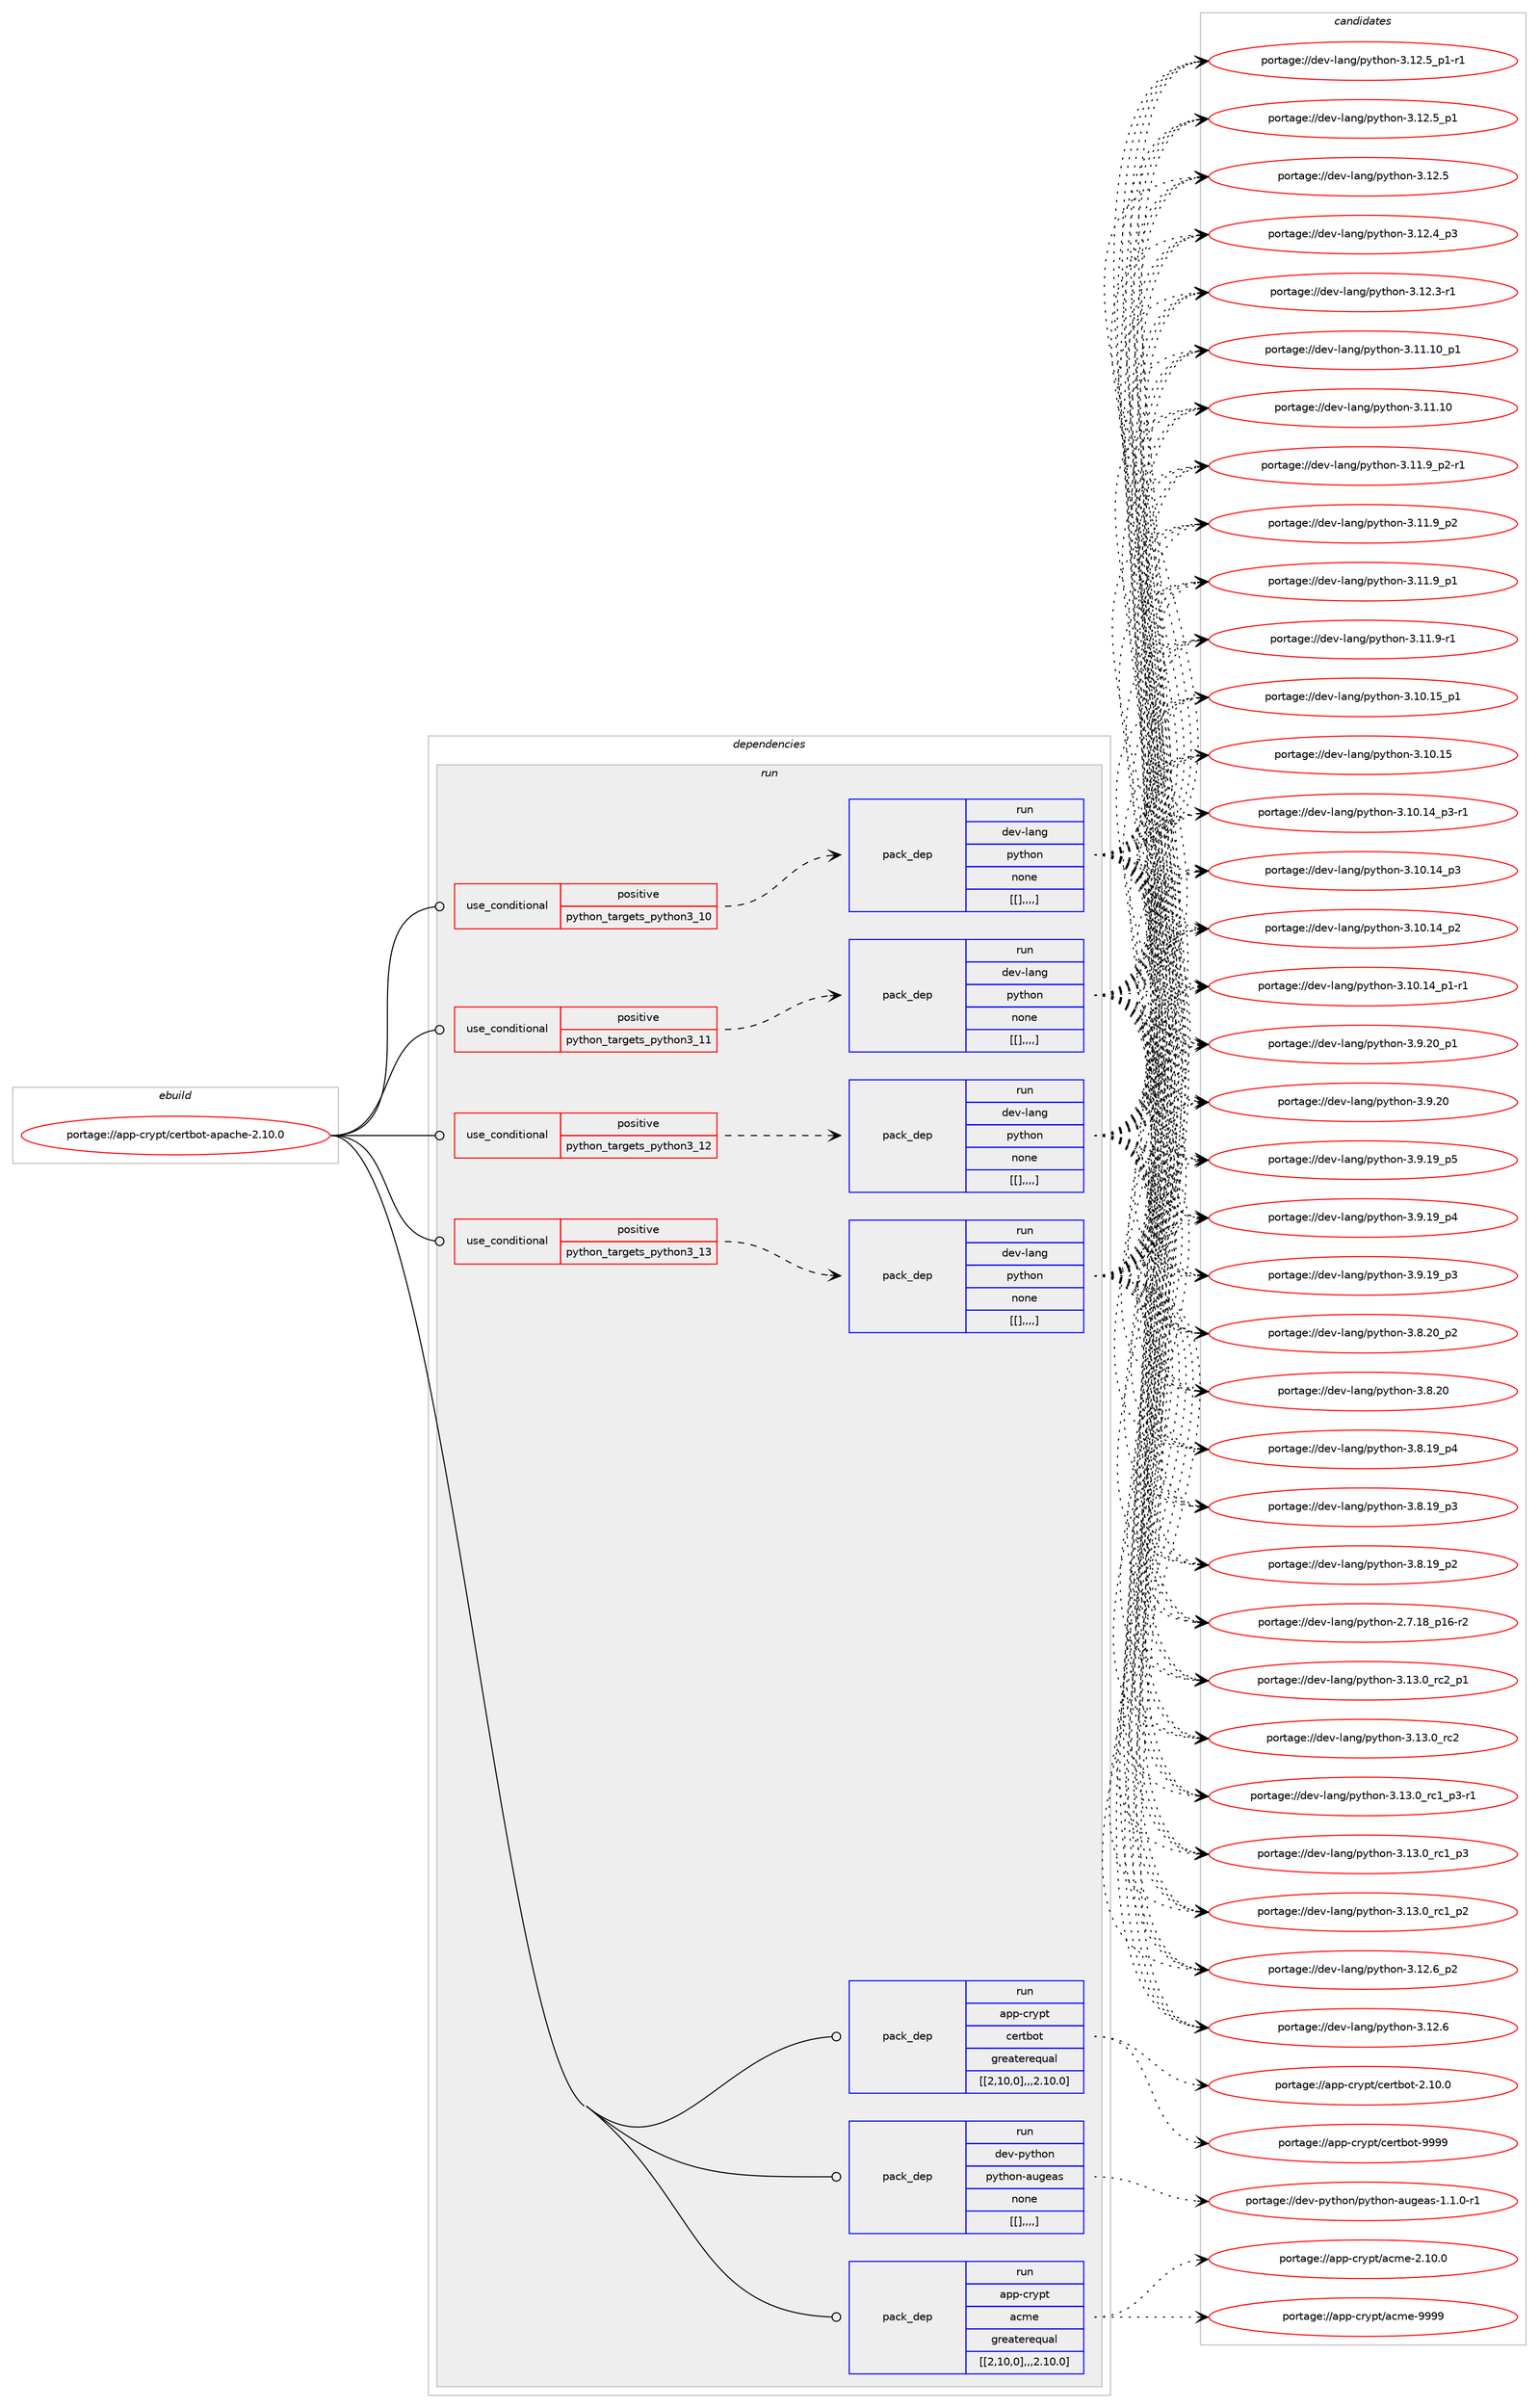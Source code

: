 digraph prolog {

# *************
# Graph options
# *************

newrank=true;
concentrate=true;
compound=true;
graph [rankdir=LR,fontname=Helvetica,fontsize=10,ranksep=1.5];#, ranksep=2.5, nodesep=0.2];
edge  [arrowhead=vee];
node  [fontname=Helvetica,fontsize=10];

# **********
# The ebuild
# **********

subgraph cluster_leftcol {
color=gray;
label=<<i>ebuild</i>>;
id [label="portage://app-crypt/certbot-apache-2.10.0", color=red, width=4, href="../app-crypt/certbot-apache-2.10.0.svg"];
}

# ****************
# The dependencies
# ****************

subgraph cluster_midcol {
color=gray;
label=<<i>dependencies</i>>;
subgraph cluster_compile {
fillcolor="#eeeeee";
style=filled;
label=<<i>compile</i>>;
}
subgraph cluster_compileandrun {
fillcolor="#eeeeee";
style=filled;
label=<<i>compile and run</i>>;
}
subgraph cluster_run {
fillcolor="#eeeeee";
style=filled;
label=<<i>run</i>>;
subgraph cond3535 {
dependency12884 [label=<<TABLE BORDER="0" CELLBORDER="1" CELLSPACING="0" CELLPADDING="4"><TR><TD ROWSPAN="3" CELLPADDING="10">use_conditional</TD></TR><TR><TD>positive</TD></TR><TR><TD>python_targets_python3_10</TD></TR></TABLE>>, shape=none, color=red];
subgraph pack9280 {
dependency12885 [label=<<TABLE BORDER="0" CELLBORDER="1" CELLSPACING="0" CELLPADDING="4" WIDTH="220"><TR><TD ROWSPAN="6" CELLPADDING="30">pack_dep</TD></TR><TR><TD WIDTH="110">run</TD></TR><TR><TD>dev-lang</TD></TR><TR><TD>python</TD></TR><TR><TD>none</TD></TR><TR><TD>[[],,,,]</TD></TR></TABLE>>, shape=none, color=blue];
}
dependency12884:e -> dependency12885:w [weight=20,style="dashed",arrowhead="vee"];
}
id:e -> dependency12884:w [weight=20,style="solid",arrowhead="odot"];
subgraph cond3536 {
dependency12886 [label=<<TABLE BORDER="0" CELLBORDER="1" CELLSPACING="0" CELLPADDING="4"><TR><TD ROWSPAN="3" CELLPADDING="10">use_conditional</TD></TR><TR><TD>positive</TD></TR><TR><TD>python_targets_python3_11</TD></TR></TABLE>>, shape=none, color=red];
subgraph pack9281 {
dependency12887 [label=<<TABLE BORDER="0" CELLBORDER="1" CELLSPACING="0" CELLPADDING="4" WIDTH="220"><TR><TD ROWSPAN="6" CELLPADDING="30">pack_dep</TD></TR><TR><TD WIDTH="110">run</TD></TR><TR><TD>dev-lang</TD></TR><TR><TD>python</TD></TR><TR><TD>none</TD></TR><TR><TD>[[],,,,]</TD></TR></TABLE>>, shape=none, color=blue];
}
dependency12886:e -> dependency12887:w [weight=20,style="dashed",arrowhead="vee"];
}
id:e -> dependency12886:w [weight=20,style="solid",arrowhead="odot"];
subgraph cond3537 {
dependency12888 [label=<<TABLE BORDER="0" CELLBORDER="1" CELLSPACING="0" CELLPADDING="4"><TR><TD ROWSPAN="3" CELLPADDING="10">use_conditional</TD></TR><TR><TD>positive</TD></TR><TR><TD>python_targets_python3_12</TD></TR></TABLE>>, shape=none, color=red];
subgraph pack9282 {
dependency12889 [label=<<TABLE BORDER="0" CELLBORDER="1" CELLSPACING="0" CELLPADDING="4" WIDTH="220"><TR><TD ROWSPAN="6" CELLPADDING="30">pack_dep</TD></TR><TR><TD WIDTH="110">run</TD></TR><TR><TD>dev-lang</TD></TR><TR><TD>python</TD></TR><TR><TD>none</TD></TR><TR><TD>[[],,,,]</TD></TR></TABLE>>, shape=none, color=blue];
}
dependency12888:e -> dependency12889:w [weight=20,style="dashed",arrowhead="vee"];
}
id:e -> dependency12888:w [weight=20,style="solid",arrowhead="odot"];
subgraph cond3538 {
dependency12890 [label=<<TABLE BORDER="0" CELLBORDER="1" CELLSPACING="0" CELLPADDING="4"><TR><TD ROWSPAN="3" CELLPADDING="10">use_conditional</TD></TR><TR><TD>positive</TD></TR><TR><TD>python_targets_python3_13</TD></TR></TABLE>>, shape=none, color=red];
subgraph pack9283 {
dependency12891 [label=<<TABLE BORDER="0" CELLBORDER="1" CELLSPACING="0" CELLPADDING="4" WIDTH="220"><TR><TD ROWSPAN="6" CELLPADDING="30">pack_dep</TD></TR><TR><TD WIDTH="110">run</TD></TR><TR><TD>dev-lang</TD></TR><TR><TD>python</TD></TR><TR><TD>none</TD></TR><TR><TD>[[],,,,]</TD></TR></TABLE>>, shape=none, color=blue];
}
dependency12890:e -> dependency12891:w [weight=20,style="dashed",arrowhead="vee"];
}
id:e -> dependency12890:w [weight=20,style="solid",arrowhead="odot"];
subgraph pack9284 {
dependency12892 [label=<<TABLE BORDER="0" CELLBORDER="1" CELLSPACING="0" CELLPADDING="4" WIDTH="220"><TR><TD ROWSPAN="6" CELLPADDING="30">pack_dep</TD></TR><TR><TD WIDTH="110">run</TD></TR><TR><TD>app-crypt</TD></TR><TR><TD>acme</TD></TR><TR><TD>greaterequal</TD></TR><TR><TD>[[2,10,0],,,2.10.0]</TD></TR></TABLE>>, shape=none, color=blue];
}
id:e -> dependency12892:w [weight=20,style="solid",arrowhead="odot"];
subgraph pack9285 {
dependency12893 [label=<<TABLE BORDER="0" CELLBORDER="1" CELLSPACING="0" CELLPADDING="4" WIDTH="220"><TR><TD ROWSPAN="6" CELLPADDING="30">pack_dep</TD></TR><TR><TD WIDTH="110">run</TD></TR><TR><TD>app-crypt</TD></TR><TR><TD>certbot</TD></TR><TR><TD>greaterequal</TD></TR><TR><TD>[[2,10,0],,,2.10.0]</TD></TR></TABLE>>, shape=none, color=blue];
}
id:e -> dependency12893:w [weight=20,style="solid",arrowhead="odot"];
subgraph pack9286 {
dependency12894 [label=<<TABLE BORDER="0" CELLBORDER="1" CELLSPACING="0" CELLPADDING="4" WIDTH="220"><TR><TD ROWSPAN="6" CELLPADDING="30">pack_dep</TD></TR><TR><TD WIDTH="110">run</TD></TR><TR><TD>dev-python</TD></TR><TR><TD>python-augeas</TD></TR><TR><TD>none</TD></TR><TR><TD>[[],,,,]</TD></TR></TABLE>>, shape=none, color=blue];
}
id:e -> dependency12894:w [weight=20,style="solid",arrowhead="odot"];
}
}

# **************
# The candidates
# **************

subgraph cluster_choices {
rank=same;
color=gray;
label=<<i>candidates</i>>;

subgraph choice9280 {
color=black;
nodesep=1;
choice100101118451089711010347112121116104111110455146495146489511499509511249 [label="portage://dev-lang/python-3.13.0_rc2_p1", color=red, width=4,href="../dev-lang/python-3.13.0_rc2_p1.svg"];
choice10010111845108971101034711212111610411111045514649514648951149950 [label="portage://dev-lang/python-3.13.0_rc2", color=red, width=4,href="../dev-lang/python-3.13.0_rc2.svg"];
choice1001011184510897110103471121211161041111104551464951464895114994995112514511449 [label="portage://dev-lang/python-3.13.0_rc1_p3-r1", color=red, width=4,href="../dev-lang/python-3.13.0_rc1_p3-r1.svg"];
choice100101118451089711010347112121116104111110455146495146489511499499511251 [label="portage://dev-lang/python-3.13.0_rc1_p3", color=red, width=4,href="../dev-lang/python-3.13.0_rc1_p3.svg"];
choice100101118451089711010347112121116104111110455146495146489511499499511250 [label="portage://dev-lang/python-3.13.0_rc1_p2", color=red, width=4,href="../dev-lang/python-3.13.0_rc1_p2.svg"];
choice100101118451089711010347112121116104111110455146495046549511250 [label="portage://dev-lang/python-3.12.6_p2", color=red, width=4,href="../dev-lang/python-3.12.6_p2.svg"];
choice10010111845108971101034711212111610411111045514649504654 [label="portage://dev-lang/python-3.12.6", color=red, width=4,href="../dev-lang/python-3.12.6.svg"];
choice1001011184510897110103471121211161041111104551464950465395112494511449 [label="portage://dev-lang/python-3.12.5_p1-r1", color=red, width=4,href="../dev-lang/python-3.12.5_p1-r1.svg"];
choice100101118451089711010347112121116104111110455146495046539511249 [label="portage://dev-lang/python-3.12.5_p1", color=red, width=4,href="../dev-lang/python-3.12.5_p1.svg"];
choice10010111845108971101034711212111610411111045514649504653 [label="portage://dev-lang/python-3.12.5", color=red, width=4,href="../dev-lang/python-3.12.5.svg"];
choice100101118451089711010347112121116104111110455146495046529511251 [label="portage://dev-lang/python-3.12.4_p3", color=red, width=4,href="../dev-lang/python-3.12.4_p3.svg"];
choice100101118451089711010347112121116104111110455146495046514511449 [label="portage://dev-lang/python-3.12.3-r1", color=red, width=4,href="../dev-lang/python-3.12.3-r1.svg"];
choice10010111845108971101034711212111610411111045514649494649489511249 [label="portage://dev-lang/python-3.11.10_p1", color=red, width=4,href="../dev-lang/python-3.11.10_p1.svg"];
choice1001011184510897110103471121211161041111104551464949464948 [label="portage://dev-lang/python-3.11.10", color=red, width=4,href="../dev-lang/python-3.11.10.svg"];
choice1001011184510897110103471121211161041111104551464949465795112504511449 [label="portage://dev-lang/python-3.11.9_p2-r1", color=red, width=4,href="../dev-lang/python-3.11.9_p2-r1.svg"];
choice100101118451089711010347112121116104111110455146494946579511250 [label="portage://dev-lang/python-3.11.9_p2", color=red, width=4,href="../dev-lang/python-3.11.9_p2.svg"];
choice100101118451089711010347112121116104111110455146494946579511249 [label="portage://dev-lang/python-3.11.9_p1", color=red, width=4,href="../dev-lang/python-3.11.9_p1.svg"];
choice100101118451089711010347112121116104111110455146494946574511449 [label="portage://dev-lang/python-3.11.9-r1", color=red, width=4,href="../dev-lang/python-3.11.9-r1.svg"];
choice10010111845108971101034711212111610411111045514649484649539511249 [label="portage://dev-lang/python-3.10.15_p1", color=red, width=4,href="../dev-lang/python-3.10.15_p1.svg"];
choice1001011184510897110103471121211161041111104551464948464953 [label="portage://dev-lang/python-3.10.15", color=red, width=4,href="../dev-lang/python-3.10.15.svg"];
choice100101118451089711010347112121116104111110455146494846495295112514511449 [label="portage://dev-lang/python-3.10.14_p3-r1", color=red, width=4,href="../dev-lang/python-3.10.14_p3-r1.svg"];
choice10010111845108971101034711212111610411111045514649484649529511251 [label="portage://dev-lang/python-3.10.14_p3", color=red, width=4,href="../dev-lang/python-3.10.14_p3.svg"];
choice10010111845108971101034711212111610411111045514649484649529511250 [label="portage://dev-lang/python-3.10.14_p2", color=red, width=4,href="../dev-lang/python-3.10.14_p2.svg"];
choice100101118451089711010347112121116104111110455146494846495295112494511449 [label="portage://dev-lang/python-3.10.14_p1-r1", color=red, width=4,href="../dev-lang/python-3.10.14_p1-r1.svg"];
choice100101118451089711010347112121116104111110455146574650489511249 [label="portage://dev-lang/python-3.9.20_p1", color=red, width=4,href="../dev-lang/python-3.9.20_p1.svg"];
choice10010111845108971101034711212111610411111045514657465048 [label="portage://dev-lang/python-3.9.20", color=red, width=4,href="../dev-lang/python-3.9.20.svg"];
choice100101118451089711010347112121116104111110455146574649579511253 [label="portage://dev-lang/python-3.9.19_p5", color=red, width=4,href="../dev-lang/python-3.9.19_p5.svg"];
choice100101118451089711010347112121116104111110455146574649579511252 [label="portage://dev-lang/python-3.9.19_p4", color=red, width=4,href="../dev-lang/python-3.9.19_p4.svg"];
choice100101118451089711010347112121116104111110455146574649579511251 [label="portage://dev-lang/python-3.9.19_p3", color=red, width=4,href="../dev-lang/python-3.9.19_p3.svg"];
choice100101118451089711010347112121116104111110455146564650489511250 [label="portage://dev-lang/python-3.8.20_p2", color=red, width=4,href="../dev-lang/python-3.8.20_p2.svg"];
choice10010111845108971101034711212111610411111045514656465048 [label="portage://dev-lang/python-3.8.20", color=red, width=4,href="../dev-lang/python-3.8.20.svg"];
choice100101118451089711010347112121116104111110455146564649579511252 [label="portage://dev-lang/python-3.8.19_p4", color=red, width=4,href="../dev-lang/python-3.8.19_p4.svg"];
choice100101118451089711010347112121116104111110455146564649579511251 [label="portage://dev-lang/python-3.8.19_p3", color=red, width=4,href="../dev-lang/python-3.8.19_p3.svg"];
choice100101118451089711010347112121116104111110455146564649579511250 [label="portage://dev-lang/python-3.8.19_p2", color=red, width=4,href="../dev-lang/python-3.8.19_p2.svg"];
choice100101118451089711010347112121116104111110455046554649569511249544511450 [label="portage://dev-lang/python-2.7.18_p16-r2", color=red, width=4,href="../dev-lang/python-2.7.18_p16-r2.svg"];
dependency12885:e -> choice100101118451089711010347112121116104111110455146495146489511499509511249:w [style=dotted,weight="100"];
dependency12885:e -> choice10010111845108971101034711212111610411111045514649514648951149950:w [style=dotted,weight="100"];
dependency12885:e -> choice1001011184510897110103471121211161041111104551464951464895114994995112514511449:w [style=dotted,weight="100"];
dependency12885:e -> choice100101118451089711010347112121116104111110455146495146489511499499511251:w [style=dotted,weight="100"];
dependency12885:e -> choice100101118451089711010347112121116104111110455146495146489511499499511250:w [style=dotted,weight="100"];
dependency12885:e -> choice100101118451089711010347112121116104111110455146495046549511250:w [style=dotted,weight="100"];
dependency12885:e -> choice10010111845108971101034711212111610411111045514649504654:w [style=dotted,weight="100"];
dependency12885:e -> choice1001011184510897110103471121211161041111104551464950465395112494511449:w [style=dotted,weight="100"];
dependency12885:e -> choice100101118451089711010347112121116104111110455146495046539511249:w [style=dotted,weight="100"];
dependency12885:e -> choice10010111845108971101034711212111610411111045514649504653:w [style=dotted,weight="100"];
dependency12885:e -> choice100101118451089711010347112121116104111110455146495046529511251:w [style=dotted,weight="100"];
dependency12885:e -> choice100101118451089711010347112121116104111110455146495046514511449:w [style=dotted,weight="100"];
dependency12885:e -> choice10010111845108971101034711212111610411111045514649494649489511249:w [style=dotted,weight="100"];
dependency12885:e -> choice1001011184510897110103471121211161041111104551464949464948:w [style=dotted,weight="100"];
dependency12885:e -> choice1001011184510897110103471121211161041111104551464949465795112504511449:w [style=dotted,weight="100"];
dependency12885:e -> choice100101118451089711010347112121116104111110455146494946579511250:w [style=dotted,weight="100"];
dependency12885:e -> choice100101118451089711010347112121116104111110455146494946579511249:w [style=dotted,weight="100"];
dependency12885:e -> choice100101118451089711010347112121116104111110455146494946574511449:w [style=dotted,weight="100"];
dependency12885:e -> choice10010111845108971101034711212111610411111045514649484649539511249:w [style=dotted,weight="100"];
dependency12885:e -> choice1001011184510897110103471121211161041111104551464948464953:w [style=dotted,weight="100"];
dependency12885:e -> choice100101118451089711010347112121116104111110455146494846495295112514511449:w [style=dotted,weight="100"];
dependency12885:e -> choice10010111845108971101034711212111610411111045514649484649529511251:w [style=dotted,weight="100"];
dependency12885:e -> choice10010111845108971101034711212111610411111045514649484649529511250:w [style=dotted,weight="100"];
dependency12885:e -> choice100101118451089711010347112121116104111110455146494846495295112494511449:w [style=dotted,weight="100"];
dependency12885:e -> choice100101118451089711010347112121116104111110455146574650489511249:w [style=dotted,weight="100"];
dependency12885:e -> choice10010111845108971101034711212111610411111045514657465048:w [style=dotted,weight="100"];
dependency12885:e -> choice100101118451089711010347112121116104111110455146574649579511253:w [style=dotted,weight="100"];
dependency12885:e -> choice100101118451089711010347112121116104111110455146574649579511252:w [style=dotted,weight="100"];
dependency12885:e -> choice100101118451089711010347112121116104111110455146574649579511251:w [style=dotted,weight="100"];
dependency12885:e -> choice100101118451089711010347112121116104111110455146564650489511250:w [style=dotted,weight="100"];
dependency12885:e -> choice10010111845108971101034711212111610411111045514656465048:w [style=dotted,weight="100"];
dependency12885:e -> choice100101118451089711010347112121116104111110455146564649579511252:w [style=dotted,weight="100"];
dependency12885:e -> choice100101118451089711010347112121116104111110455146564649579511251:w [style=dotted,weight="100"];
dependency12885:e -> choice100101118451089711010347112121116104111110455146564649579511250:w [style=dotted,weight="100"];
dependency12885:e -> choice100101118451089711010347112121116104111110455046554649569511249544511450:w [style=dotted,weight="100"];
}
subgraph choice9281 {
color=black;
nodesep=1;
choice100101118451089711010347112121116104111110455146495146489511499509511249 [label="portage://dev-lang/python-3.13.0_rc2_p1", color=red, width=4,href="../dev-lang/python-3.13.0_rc2_p1.svg"];
choice10010111845108971101034711212111610411111045514649514648951149950 [label="portage://dev-lang/python-3.13.0_rc2", color=red, width=4,href="../dev-lang/python-3.13.0_rc2.svg"];
choice1001011184510897110103471121211161041111104551464951464895114994995112514511449 [label="portage://dev-lang/python-3.13.0_rc1_p3-r1", color=red, width=4,href="../dev-lang/python-3.13.0_rc1_p3-r1.svg"];
choice100101118451089711010347112121116104111110455146495146489511499499511251 [label="portage://dev-lang/python-3.13.0_rc1_p3", color=red, width=4,href="../dev-lang/python-3.13.0_rc1_p3.svg"];
choice100101118451089711010347112121116104111110455146495146489511499499511250 [label="portage://dev-lang/python-3.13.0_rc1_p2", color=red, width=4,href="../dev-lang/python-3.13.0_rc1_p2.svg"];
choice100101118451089711010347112121116104111110455146495046549511250 [label="portage://dev-lang/python-3.12.6_p2", color=red, width=4,href="../dev-lang/python-3.12.6_p2.svg"];
choice10010111845108971101034711212111610411111045514649504654 [label="portage://dev-lang/python-3.12.6", color=red, width=4,href="../dev-lang/python-3.12.6.svg"];
choice1001011184510897110103471121211161041111104551464950465395112494511449 [label="portage://dev-lang/python-3.12.5_p1-r1", color=red, width=4,href="../dev-lang/python-3.12.5_p1-r1.svg"];
choice100101118451089711010347112121116104111110455146495046539511249 [label="portage://dev-lang/python-3.12.5_p1", color=red, width=4,href="../dev-lang/python-3.12.5_p1.svg"];
choice10010111845108971101034711212111610411111045514649504653 [label="portage://dev-lang/python-3.12.5", color=red, width=4,href="../dev-lang/python-3.12.5.svg"];
choice100101118451089711010347112121116104111110455146495046529511251 [label="portage://dev-lang/python-3.12.4_p3", color=red, width=4,href="../dev-lang/python-3.12.4_p3.svg"];
choice100101118451089711010347112121116104111110455146495046514511449 [label="portage://dev-lang/python-3.12.3-r1", color=red, width=4,href="../dev-lang/python-3.12.3-r1.svg"];
choice10010111845108971101034711212111610411111045514649494649489511249 [label="portage://dev-lang/python-3.11.10_p1", color=red, width=4,href="../dev-lang/python-3.11.10_p1.svg"];
choice1001011184510897110103471121211161041111104551464949464948 [label="portage://dev-lang/python-3.11.10", color=red, width=4,href="../dev-lang/python-3.11.10.svg"];
choice1001011184510897110103471121211161041111104551464949465795112504511449 [label="portage://dev-lang/python-3.11.9_p2-r1", color=red, width=4,href="../dev-lang/python-3.11.9_p2-r1.svg"];
choice100101118451089711010347112121116104111110455146494946579511250 [label="portage://dev-lang/python-3.11.9_p2", color=red, width=4,href="../dev-lang/python-3.11.9_p2.svg"];
choice100101118451089711010347112121116104111110455146494946579511249 [label="portage://dev-lang/python-3.11.9_p1", color=red, width=4,href="../dev-lang/python-3.11.9_p1.svg"];
choice100101118451089711010347112121116104111110455146494946574511449 [label="portage://dev-lang/python-3.11.9-r1", color=red, width=4,href="../dev-lang/python-3.11.9-r1.svg"];
choice10010111845108971101034711212111610411111045514649484649539511249 [label="portage://dev-lang/python-3.10.15_p1", color=red, width=4,href="../dev-lang/python-3.10.15_p1.svg"];
choice1001011184510897110103471121211161041111104551464948464953 [label="portage://dev-lang/python-3.10.15", color=red, width=4,href="../dev-lang/python-3.10.15.svg"];
choice100101118451089711010347112121116104111110455146494846495295112514511449 [label="portage://dev-lang/python-3.10.14_p3-r1", color=red, width=4,href="../dev-lang/python-3.10.14_p3-r1.svg"];
choice10010111845108971101034711212111610411111045514649484649529511251 [label="portage://dev-lang/python-3.10.14_p3", color=red, width=4,href="../dev-lang/python-3.10.14_p3.svg"];
choice10010111845108971101034711212111610411111045514649484649529511250 [label="portage://dev-lang/python-3.10.14_p2", color=red, width=4,href="../dev-lang/python-3.10.14_p2.svg"];
choice100101118451089711010347112121116104111110455146494846495295112494511449 [label="portage://dev-lang/python-3.10.14_p1-r1", color=red, width=4,href="../dev-lang/python-3.10.14_p1-r1.svg"];
choice100101118451089711010347112121116104111110455146574650489511249 [label="portage://dev-lang/python-3.9.20_p1", color=red, width=4,href="../dev-lang/python-3.9.20_p1.svg"];
choice10010111845108971101034711212111610411111045514657465048 [label="portage://dev-lang/python-3.9.20", color=red, width=4,href="../dev-lang/python-3.9.20.svg"];
choice100101118451089711010347112121116104111110455146574649579511253 [label="portage://dev-lang/python-3.9.19_p5", color=red, width=4,href="../dev-lang/python-3.9.19_p5.svg"];
choice100101118451089711010347112121116104111110455146574649579511252 [label="portage://dev-lang/python-3.9.19_p4", color=red, width=4,href="../dev-lang/python-3.9.19_p4.svg"];
choice100101118451089711010347112121116104111110455146574649579511251 [label="portage://dev-lang/python-3.9.19_p3", color=red, width=4,href="../dev-lang/python-3.9.19_p3.svg"];
choice100101118451089711010347112121116104111110455146564650489511250 [label="portage://dev-lang/python-3.8.20_p2", color=red, width=4,href="../dev-lang/python-3.8.20_p2.svg"];
choice10010111845108971101034711212111610411111045514656465048 [label="portage://dev-lang/python-3.8.20", color=red, width=4,href="../dev-lang/python-3.8.20.svg"];
choice100101118451089711010347112121116104111110455146564649579511252 [label="portage://dev-lang/python-3.8.19_p4", color=red, width=4,href="../dev-lang/python-3.8.19_p4.svg"];
choice100101118451089711010347112121116104111110455146564649579511251 [label="portage://dev-lang/python-3.8.19_p3", color=red, width=4,href="../dev-lang/python-3.8.19_p3.svg"];
choice100101118451089711010347112121116104111110455146564649579511250 [label="portage://dev-lang/python-3.8.19_p2", color=red, width=4,href="../dev-lang/python-3.8.19_p2.svg"];
choice100101118451089711010347112121116104111110455046554649569511249544511450 [label="portage://dev-lang/python-2.7.18_p16-r2", color=red, width=4,href="../dev-lang/python-2.7.18_p16-r2.svg"];
dependency12887:e -> choice100101118451089711010347112121116104111110455146495146489511499509511249:w [style=dotted,weight="100"];
dependency12887:e -> choice10010111845108971101034711212111610411111045514649514648951149950:w [style=dotted,weight="100"];
dependency12887:e -> choice1001011184510897110103471121211161041111104551464951464895114994995112514511449:w [style=dotted,weight="100"];
dependency12887:e -> choice100101118451089711010347112121116104111110455146495146489511499499511251:w [style=dotted,weight="100"];
dependency12887:e -> choice100101118451089711010347112121116104111110455146495146489511499499511250:w [style=dotted,weight="100"];
dependency12887:e -> choice100101118451089711010347112121116104111110455146495046549511250:w [style=dotted,weight="100"];
dependency12887:e -> choice10010111845108971101034711212111610411111045514649504654:w [style=dotted,weight="100"];
dependency12887:e -> choice1001011184510897110103471121211161041111104551464950465395112494511449:w [style=dotted,weight="100"];
dependency12887:e -> choice100101118451089711010347112121116104111110455146495046539511249:w [style=dotted,weight="100"];
dependency12887:e -> choice10010111845108971101034711212111610411111045514649504653:w [style=dotted,weight="100"];
dependency12887:e -> choice100101118451089711010347112121116104111110455146495046529511251:w [style=dotted,weight="100"];
dependency12887:e -> choice100101118451089711010347112121116104111110455146495046514511449:w [style=dotted,weight="100"];
dependency12887:e -> choice10010111845108971101034711212111610411111045514649494649489511249:w [style=dotted,weight="100"];
dependency12887:e -> choice1001011184510897110103471121211161041111104551464949464948:w [style=dotted,weight="100"];
dependency12887:e -> choice1001011184510897110103471121211161041111104551464949465795112504511449:w [style=dotted,weight="100"];
dependency12887:e -> choice100101118451089711010347112121116104111110455146494946579511250:w [style=dotted,weight="100"];
dependency12887:e -> choice100101118451089711010347112121116104111110455146494946579511249:w [style=dotted,weight="100"];
dependency12887:e -> choice100101118451089711010347112121116104111110455146494946574511449:w [style=dotted,weight="100"];
dependency12887:e -> choice10010111845108971101034711212111610411111045514649484649539511249:w [style=dotted,weight="100"];
dependency12887:e -> choice1001011184510897110103471121211161041111104551464948464953:w [style=dotted,weight="100"];
dependency12887:e -> choice100101118451089711010347112121116104111110455146494846495295112514511449:w [style=dotted,weight="100"];
dependency12887:e -> choice10010111845108971101034711212111610411111045514649484649529511251:w [style=dotted,weight="100"];
dependency12887:e -> choice10010111845108971101034711212111610411111045514649484649529511250:w [style=dotted,weight="100"];
dependency12887:e -> choice100101118451089711010347112121116104111110455146494846495295112494511449:w [style=dotted,weight="100"];
dependency12887:e -> choice100101118451089711010347112121116104111110455146574650489511249:w [style=dotted,weight="100"];
dependency12887:e -> choice10010111845108971101034711212111610411111045514657465048:w [style=dotted,weight="100"];
dependency12887:e -> choice100101118451089711010347112121116104111110455146574649579511253:w [style=dotted,weight="100"];
dependency12887:e -> choice100101118451089711010347112121116104111110455146574649579511252:w [style=dotted,weight="100"];
dependency12887:e -> choice100101118451089711010347112121116104111110455146574649579511251:w [style=dotted,weight="100"];
dependency12887:e -> choice100101118451089711010347112121116104111110455146564650489511250:w [style=dotted,weight="100"];
dependency12887:e -> choice10010111845108971101034711212111610411111045514656465048:w [style=dotted,weight="100"];
dependency12887:e -> choice100101118451089711010347112121116104111110455146564649579511252:w [style=dotted,weight="100"];
dependency12887:e -> choice100101118451089711010347112121116104111110455146564649579511251:w [style=dotted,weight="100"];
dependency12887:e -> choice100101118451089711010347112121116104111110455146564649579511250:w [style=dotted,weight="100"];
dependency12887:e -> choice100101118451089711010347112121116104111110455046554649569511249544511450:w [style=dotted,weight="100"];
}
subgraph choice9282 {
color=black;
nodesep=1;
choice100101118451089711010347112121116104111110455146495146489511499509511249 [label="portage://dev-lang/python-3.13.0_rc2_p1", color=red, width=4,href="../dev-lang/python-3.13.0_rc2_p1.svg"];
choice10010111845108971101034711212111610411111045514649514648951149950 [label="portage://dev-lang/python-3.13.0_rc2", color=red, width=4,href="../dev-lang/python-3.13.0_rc2.svg"];
choice1001011184510897110103471121211161041111104551464951464895114994995112514511449 [label="portage://dev-lang/python-3.13.0_rc1_p3-r1", color=red, width=4,href="../dev-lang/python-3.13.0_rc1_p3-r1.svg"];
choice100101118451089711010347112121116104111110455146495146489511499499511251 [label="portage://dev-lang/python-3.13.0_rc1_p3", color=red, width=4,href="../dev-lang/python-3.13.0_rc1_p3.svg"];
choice100101118451089711010347112121116104111110455146495146489511499499511250 [label="portage://dev-lang/python-3.13.0_rc1_p2", color=red, width=4,href="../dev-lang/python-3.13.0_rc1_p2.svg"];
choice100101118451089711010347112121116104111110455146495046549511250 [label="portage://dev-lang/python-3.12.6_p2", color=red, width=4,href="../dev-lang/python-3.12.6_p2.svg"];
choice10010111845108971101034711212111610411111045514649504654 [label="portage://dev-lang/python-3.12.6", color=red, width=4,href="../dev-lang/python-3.12.6.svg"];
choice1001011184510897110103471121211161041111104551464950465395112494511449 [label="portage://dev-lang/python-3.12.5_p1-r1", color=red, width=4,href="../dev-lang/python-3.12.5_p1-r1.svg"];
choice100101118451089711010347112121116104111110455146495046539511249 [label="portage://dev-lang/python-3.12.5_p1", color=red, width=4,href="../dev-lang/python-3.12.5_p1.svg"];
choice10010111845108971101034711212111610411111045514649504653 [label="portage://dev-lang/python-3.12.5", color=red, width=4,href="../dev-lang/python-3.12.5.svg"];
choice100101118451089711010347112121116104111110455146495046529511251 [label="portage://dev-lang/python-3.12.4_p3", color=red, width=4,href="../dev-lang/python-3.12.4_p3.svg"];
choice100101118451089711010347112121116104111110455146495046514511449 [label="portage://dev-lang/python-3.12.3-r1", color=red, width=4,href="../dev-lang/python-3.12.3-r1.svg"];
choice10010111845108971101034711212111610411111045514649494649489511249 [label="portage://dev-lang/python-3.11.10_p1", color=red, width=4,href="../dev-lang/python-3.11.10_p1.svg"];
choice1001011184510897110103471121211161041111104551464949464948 [label="portage://dev-lang/python-3.11.10", color=red, width=4,href="../dev-lang/python-3.11.10.svg"];
choice1001011184510897110103471121211161041111104551464949465795112504511449 [label="portage://dev-lang/python-3.11.9_p2-r1", color=red, width=4,href="../dev-lang/python-3.11.9_p2-r1.svg"];
choice100101118451089711010347112121116104111110455146494946579511250 [label="portage://dev-lang/python-3.11.9_p2", color=red, width=4,href="../dev-lang/python-3.11.9_p2.svg"];
choice100101118451089711010347112121116104111110455146494946579511249 [label="portage://dev-lang/python-3.11.9_p1", color=red, width=4,href="../dev-lang/python-3.11.9_p1.svg"];
choice100101118451089711010347112121116104111110455146494946574511449 [label="portage://dev-lang/python-3.11.9-r1", color=red, width=4,href="../dev-lang/python-3.11.9-r1.svg"];
choice10010111845108971101034711212111610411111045514649484649539511249 [label="portage://dev-lang/python-3.10.15_p1", color=red, width=4,href="../dev-lang/python-3.10.15_p1.svg"];
choice1001011184510897110103471121211161041111104551464948464953 [label="portage://dev-lang/python-3.10.15", color=red, width=4,href="../dev-lang/python-3.10.15.svg"];
choice100101118451089711010347112121116104111110455146494846495295112514511449 [label="portage://dev-lang/python-3.10.14_p3-r1", color=red, width=4,href="../dev-lang/python-3.10.14_p3-r1.svg"];
choice10010111845108971101034711212111610411111045514649484649529511251 [label="portage://dev-lang/python-3.10.14_p3", color=red, width=4,href="../dev-lang/python-3.10.14_p3.svg"];
choice10010111845108971101034711212111610411111045514649484649529511250 [label="portage://dev-lang/python-3.10.14_p2", color=red, width=4,href="../dev-lang/python-3.10.14_p2.svg"];
choice100101118451089711010347112121116104111110455146494846495295112494511449 [label="portage://dev-lang/python-3.10.14_p1-r1", color=red, width=4,href="../dev-lang/python-3.10.14_p1-r1.svg"];
choice100101118451089711010347112121116104111110455146574650489511249 [label="portage://dev-lang/python-3.9.20_p1", color=red, width=4,href="../dev-lang/python-3.9.20_p1.svg"];
choice10010111845108971101034711212111610411111045514657465048 [label="portage://dev-lang/python-3.9.20", color=red, width=4,href="../dev-lang/python-3.9.20.svg"];
choice100101118451089711010347112121116104111110455146574649579511253 [label="portage://dev-lang/python-3.9.19_p5", color=red, width=4,href="../dev-lang/python-3.9.19_p5.svg"];
choice100101118451089711010347112121116104111110455146574649579511252 [label="portage://dev-lang/python-3.9.19_p4", color=red, width=4,href="../dev-lang/python-3.9.19_p4.svg"];
choice100101118451089711010347112121116104111110455146574649579511251 [label="portage://dev-lang/python-3.9.19_p3", color=red, width=4,href="../dev-lang/python-3.9.19_p3.svg"];
choice100101118451089711010347112121116104111110455146564650489511250 [label="portage://dev-lang/python-3.8.20_p2", color=red, width=4,href="../dev-lang/python-3.8.20_p2.svg"];
choice10010111845108971101034711212111610411111045514656465048 [label="portage://dev-lang/python-3.8.20", color=red, width=4,href="../dev-lang/python-3.8.20.svg"];
choice100101118451089711010347112121116104111110455146564649579511252 [label="portage://dev-lang/python-3.8.19_p4", color=red, width=4,href="../dev-lang/python-3.8.19_p4.svg"];
choice100101118451089711010347112121116104111110455146564649579511251 [label="portage://dev-lang/python-3.8.19_p3", color=red, width=4,href="../dev-lang/python-3.8.19_p3.svg"];
choice100101118451089711010347112121116104111110455146564649579511250 [label="portage://dev-lang/python-3.8.19_p2", color=red, width=4,href="../dev-lang/python-3.8.19_p2.svg"];
choice100101118451089711010347112121116104111110455046554649569511249544511450 [label="portage://dev-lang/python-2.7.18_p16-r2", color=red, width=4,href="../dev-lang/python-2.7.18_p16-r2.svg"];
dependency12889:e -> choice100101118451089711010347112121116104111110455146495146489511499509511249:w [style=dotted,weight="100"];
dependency12889:e -> choice10010111845108971101034711212111610411111045514649514648951149950:w [style=dotted,weight="100"];
dependency12889:e -> choice1001011184510897110103471121211161041111104551464951464895114994995112514511449:w [style=dotted,weight="100"];
dependency12889:e -> choice100101118451089711010347112121116104111110455146495146489511499499511251:w [style=dotted,weight="100"];
dependency12889:e -> choice100101118451089711010347112121116104111110455146495146489511499499511250:w [style=dotted,weight="100"];
dependency12889:e -> choice100101118451089711010347112121116104111110455146495046549511250:w [style=dotted,weight="100"];
dependency12889:e -> choice10010111845108971101034711212111610411111045514649504654:w [style=dotted,weight="100"];
dependency12889:e -> choice1001011184510897110103471121211161041111104551464950465395112494511449:w [style=dotted,weight="100"];
dependency12889:e -> choice100101118451089711010347112121116104111110455146495046539511249:w [style=dotted,weight="100"];
dependency12889:e -> choice10010111845108971101034711212111610411111045514649504653:w [style=dotted,weight="100"];
dependency12889:e -> choice100101118451089711010347112121116104111110455146495046529511251:w [style=dotted,weight="100"];
dependency12889:e -> choice100101118451089711010347112121116104111110455146495046514511449:w [style=dotted,weight="100"];
dependency12889:e -> choice10010111845108971101034711212111610411111045514649494649489511249:w [style=dotted,weight="100"];
dependency12889:e -> choice1001011184510897110103471121211161041111104551464949464948:w [style=dotted,weight="100"];
dependency12889:e -> choice1001011184510897110103471121211161041111104551464949465795112504511449:w [style=dotted,weight="100"];
dependency12889:e -> choice100101118451089711010347112121116104111110455146494946579511250:w [style=dotted,weight="100"];
dependency12889:e -> choice100101118451089711010347112121116104111110455146494946579511249:w [style=dotted,weight="100"];
dependency12889:e -> choice100101118451089711010347112121116104111110455146494946574511449:w [style=dotted,weight="100"];
dependency12889:e -> choice10010111845108971101034711212111610411111045514649484649539511249:w [style=dotted,weight="100"];
dependency12889:e -> choice1001011184510897110103471121211161041111104551464948464953:w [style=dotted,weight="100"];
dependency12889:e -> choice100101118451089711010347112121116104111110455146494846495295112514511449:w [style=dotted,weight="100"];
dependency12889:e -> choice10010111845108971101034711212111610411111045514649484649529511251:w [style=dotted,weight="100"];
dependency12889:e -> choice10010111845108971101034711212111610411111045514649484649529511250:w [style=dotted,weight="100"];
dependency12889:e -> choice100101118451089711010347112121116104111110455146494846495295112494511449:w [style=dotted,weight="100"];
dependency12889:e -> choice100101118451089711010347112121116104111110455146574650489511249:w [style=dotted,weight="100"];
dependency12889:e -> choice10010111845108971101034711212111610411111045514657465048:w [style=dotted,weight="100"];
dependency12889:e -> choice100101118451089711010347112121116104111110455146574649579511253:w [style=dotted,weight="100"];
dependency12889:e -> choice100101118451089711010347112121116104111110455146574649579511252:w [style=dotted,weight="100"];
dependency12889:e -> choice100101118451089711010347112121116104111110455146574649579511251:w [style=dotted,weight="100"];
dependency12889:e -> choice100101118451089711010347112121116104111110455146564650489511250:w [style=dotted,weight="100"];
dependency12889:e -> choice10010111845108971101034711212111610411111045514656465048:w [style=dotted,weight="100"];
dependency12889:e -> choice100101118451089711010347112121116104111110455146564649579511252:w [style=dotted,weight="100"];
dependency12889:e -> choice100101118451089711010347112121116104111110455146564649579511251:w [style=dotted,weight="100"];
dependency12889:e -> choice100101118451089711010347112121116104111110455146564649579511250:w [style=dotted,weight="100"];
dependency12889:e -> choice100101118451089711010347112121116104111110455046554649569511249544511450:w [style=dotted,weight="100"];
}
subgraph choice9283 {
color=black;
nodesep=1;
choice100101118451089711010347112121116104111110455146495146489511499509511249 [label="portage://dev-lang/python-3.13.0_rc2_p1", color=red, width=4,href="../dev-lang/python-3.13.0_rc2_p1.svg"];
choice10010111845108971101034711212111610411111045514649514648951149950 [label="portage://dev-lang/python-3.13.0_rc2", color=red, width=4,href="../dev-lang/python-3.13.0_rc2.svg"];
choice1001011184510897110103471121211161041111104551464951464895114994995112514511449 [label="portage://dev-lang/python-3.13.0_rc1_p3-r1", color=red, width=4,href="../dev-lang/python-3.13.0_rc1_p3-r1.svg"];
choice100101118451089711010347112121116104111110455146495146489511499499511251 [label="portage://dev-lang/python-3.13.0_rc1_p3", color=red, width=4,href="../dev-lang/python-3.13.0_rc1_p3.svg"];
choice100101118451089711010347112121116104111110455146495146489511499499511250 [label="portage://dev-lang/python-3.13.0_rc1_p2", color=red, width=4,href="../dev-lang/python-3.13.0_rc1_p2.svg"];
choice100101118451089711010347112121116104111110455146495046549511250 [label="portage://dev-lang/python-3.12.6_p2", color=red, width=4,href="../dev-lang/python-3.12.6_p2.svg"];
choice10010111845108971101034711212111610411111045514649504654 [label="portage://dev-lang/python-3.12.6", color=red, width=4,href="../dev-lang/python-3.12.6.svg"];
choice1001011184510897110103471121211161041111104551464950465395112494511449 [label="portage://dev-lang/python-3.12.5_p1-r1", color=red, width=4,href="../dev-lang/python-3.12.5_p1-r1.svg"];
choice100101118451089711010347112121116104111110455146495046539511249 [label="portage://dev-lang/python-3.12.5_p1", color=red, width=4,href="../dev-lang/python-3.12.5_p1.svg"];
choice10010111845108971101034711212111610411111045514649504653 [label="portage://dev-lang/python-3.12.5", color=red, width=4,href="../dev-lang/python-3.12.5.svg"];
choice100101118451089711010347112121116104111110455146495046529511251 [label="portage://dev-lang/python-3.12.4_p3", color=red, width=4,href="../dev-lang/python-3.12.4_p3.svg"];
choice100101118451089711010347112121116104111110455146495046514511449 [label="portage://dev-lang/python-3.12.3-r1", color=red, width=4,href="../dev-lang/python-3.12.3-r1.svg"];
choice10010111845108971101034711212111610411111045514649494649489511249 [label="portage://dev-lang/python-3.11.10_p1", color=red, width=4,href="../dev-lang/python-3.11.10_p1.svg"];
choice1001011184510897110103471121211161041111104551464949464948 [label="portage://dev-lang/python-3.11.10", color=red, width=4,href="../dev-lang/python-3.11.10.svg"];
choice1001011184510897110103471121211161041111104551464949465795112504511449 [label="portage://dev-lang/python-3.11.9_p2-r1", color=red, width=4,href="../dev-lang/python-3.11.9_p2-r1.svg"];
choice100101118451089711010347112121116104111110455146494946579511250 [label="portage://dev-lang/python-3.11.9_p2", color=red, width=4,href="../dev-lang/python-3.11.9_p2.svg"];
choice100101118451089711010347112121116104111110455146494946579511249 [label="portage://dev-lang/python-3.11.9_p1", color=red, width=4,href="../dev-lang/python-3.11.9_p1.svg"];
choice100101118451089711010347112121116104111110455146494946574511449 [label="portage://dev-lang/python-3.11.9-r1", color=red, width=4,href="../dev-lang/python-3.11.9-r1.svg"];
choice10010111845108971101034711212111610411111045514649484649539511249 [label="portage://dev-lang/python-3.10.15_p1", color=red, width=4,href="../dev-lang/python-3.10.15_p1.svg"];
choice1001011184510897110103471121211161041111104551464948464953 [label="portage://dev-lang/python-3.10.15", color=red, width=4,href="../dev-lang/python-3.10.15.svg"];
choice100101118451089711010347112121116104111110455146494846495295112514511449 [label="portage://dev-lang/python-3.10.14_p3-r1", color=red, width=4,href="../dev-lang/python-3.10.14_p3-r1.svg"];
choice10010111845108971101034711212111610411111045514649484649529511251 [label="portage://dev-lang/python-3.10.14_p3", color=red, width=4,href="../dev-lang/python-3.10.14_p3.svg"];
choice10010111845108971101034711212111610411111045514649484649529511250 [label="portage://dev-lang/python-3.10.14_p2", color=red, width=4,href="../dev-lang/python-3.10.14_p2.svg"];
choice100101118451089711010347112121116104111110455146494846495295112494511449 [label="portage://dev-lang/python-3.10.14_p1-r1", color=red, width=4,href="../dev-lang/python-3.10.14_p1-r1.svg"];
choice100101118451089711010347112121116104111110455146574650489511249 [label="portage://dev-lang/python-3.9.20_p1", color=red, width=4,href="../dev-lang/python-3.9.20_p1.svg"];
choice10010111845108971101034711212111610411111045514657465048 [label="portage://dev-lang/python-3.9.20", color=red, width=4,href="../dev-lang/python-3.9.20.svg"];
choice100101118451089711010347112121116104111110455146574649579511253 [label="portage://dev-lang/python-3.9.19_p5", color=red, width=4,href="../dev-lang/python-3.9.19_p5.svg"];
choice100101118451089711010347112121116104111110455146574649579511252 [label="portage://dev-lang/python-3.9.19_p4", color=red, width=4,href="../dev-lang/python-3.9.19_p4.svg"];
choice100101118451089711010347112121116104111110455146574649579511251 [label="portage://dev-lang/python-3.9.19_p3", color=red, width=4,href="../dev-lang/python-3.9.19_p3.svg"];
choice100101118451089711010347112121116104111110455146564650489511250 [label="portage://dev-lang/python-3.8.20_p2", color=red, width=4,href="../dev-lang/python-3.8.20_p2.svg"];
choice10010111845108971101034711212111610411111045514656465048 [label="portage://dev-lang/python-3.8.20", color=red, width=4,href="../dev-lang/python-3.8.20.svg"];
choice100101118451089711010347112121116104111110455146564649579511252 [label="portage://dev-lang/python-3.8.19_p4", color=red, width=4,href="../dev-lang/python-3.8.19_p4.svg"];
choice100101118451089711010347112121116104111110455146564649579511251 [label="portage://dev-lang/python-3.8.19_p3", color=red, width=4,href="../dev-lang/python-3.8.19_p3.svg"];
choice100101118451089711010347112121116104111110455146564649579511250 [label="portage://dev-lang/python-3.8.19_p2", color=red, width=4,href="../dev-lang/python-3.8.19_p2.svg"];
choice100101118451089711010347112121116104111110455046554649569511249544511450 [label="portage://dev-lang/python-2.7.18_p16-r2", color=red, width=4,href="../dev-lang/python-2.7.18_p16-r2.svg"];
dependency12891:e -> choice100101118451089711010347112121116104111110455146495146489511499509511249:w [style=dotted,weight="100"];
dependency12891:e -> choice10010111845108971101034711212111610411111045514649514648951149950:w [style=dotted,weight="100"];
dependency12891:e -> choice1001011184510897110103471121211161041111104551464951464895114994995112514511449:w [style=dotted,weight="100"];
dependency12891:e -> choice100101118451089711010347112121116104111110455146495146489511499499511251:w [style=dotted,weight="100"];
dependency12891:e -> choice100101118451089711010347112121116104111110455146495146489511499499511250:w [style=dotted,weight="100"];
dependency12891:e -> choice100101118451089711010347112121116104111110455146495046549511250:w [style=dotted,weight="100"];
dependency12891:e -> choice10010111845108971101034711212111610411111045514649504654:w [style=dotted,weight="100"];
dependency12891:e -> choice1001011184510897110103471121211161041111104551464950465395112494511449:w [style=dotted,weight="100"];
dependency12891:e -> choice100101118451089711010347112121116104111110455146495046539511249:w [style=dotted,weight="100"];
dependency12891:e -> choice10010111845108971101034711212111610411111045514649504653:w [style=dotted,weight="100"];
dependency12891:e -> choice100101118451089711010347112121116104111110455146495046529511251:w [style=dotted,weight="100"];
dependency12891:e -> choice100101118451089711010347112121116104111110455146495046514511449:w [style=dotted,weight="100"];
dependency12891:e -> choice10010111845108971101034711212111610411111045514649494649489511249:w [style=dotted,weight="100"];
dependency12891:e -> choice1001011184510897110103471121211161041111104551464949464948:w [style=dotted,weight="100"];
dependency12891:e -> choice1001011184510897110103471121211161041111104551464949465795112504511449:w [style=dotted,weight="100"];
dependency12891:e -> choice100101118451089711010347112121116104111110455146494946579511250:w [style=dotted,weight="100"];
dependency12891:e -> choice100101118451089711010347112121116104111110455146494946579511249:w [style=dotted,weight="100"];
dependency12891:e -> choice100101118451089711010347112121116104111110455146494946574511449:w [style=dotted,weight="100"];
dependency12891:e -> choice10010111845108971101034711212111610411111045514649484649539511249:w [style=dotted,weight="100"];
dependency12891:e -> choice1001011184510897110103471121211161041111104551464948464953:w [style=dotted,weight="100"];
dependency12891:e -> choice100101118451089711010347112121116104111110455146494846495295112514511449:w [style=dotted,weight="100"];
dependency12891:e -> choice10010111845108971101034711212111610411111045514649484649529511251:w [style=dotted,weight="100"];
dependency12891:e -> choice10010111845108971101034711212111610411111045514649484649529511250:w [style=dotted,weight="100"];
dependency12891:e -> choice100101118451089711010347112121116104111110455146494846495295112494511449:w [style=dotted,weight="100"];
dependency12891:e -> choice100101118451089711010347112121116104111110455146574650489511249:w [style=dotted,weight="100"];
dependency12891:e -> choice10010111845108971101034711212111610411111045514657465048:w [style=dotted,weight="100"];
dependency12891:e -> choice100101118451089711010347112121116104111110455146574649579511253:w [style=dotted,weight="100"];
dependency12891:e -> choice100101118451089711010347112121116104111110455146574649579511252:w [style=dotted,weight="100"];
dependency12891:e -> choice100101118451089711010347112121116104111110455146574649579511251:w [style=dotted,weight="100"];
dependency12891:e -> choice100101118451089711010347112121116104111110455146564650489511250:w [style=dotted,weight="100"];
dependency12891:e -> choice10010111845108971101034711212111610411111045514656465048:w [style=dotted,weight="100"];
dependency12891:e -> choice100101118451089711010347112121116104111110455146564649579511252:w [style=dotted,weight="100"];
dependency12891:e -> choice100101118451089711010347112121116104111110455146564649579511251:w [style=dotted,weight="100"];
dependency12891:e -> choice100101118451089711010347112121116104111110455146564649579511250:w [style=dotted,weight="100"];
dependency12891:e -> choice100101118451089711010347112121116104111110455046554649569511249544511450:w [style=dotted,weight="100"];
}
subgraph choice9284 {
color=black;
nodesep=1;
choice9711211245991141211121164797991091014557575757 [label="portage://app-crypt/acme-9999", color=red, width=4,href="../app-crypt/acme-9999.svg"];
choice97112112459911412111211647979910910145504649484648 [label="portage://app-crypt/acme-2.10.0", color=red, width=4,href="../app-crypt/acme-2.10.0.svg"];
dependency12892:e -> choice9711211245991141211121164797991091014557575757:w [style=dotted,weight="100"];
dependency12892:e -> choice97112112459911412111211647979910910145504649484648:w [style=dotted,weight="100"];
}
subgraph choice9285 {
color=black;
nodesep=1;
choice9711211245991141211121164799101114116981111164557575757 [label="portage://app-crypt/certbot-9999", color=red, width=4,href="../app-crypt/certbot-9999.svg"];
choice97112112459911412111211647991011141169811111645504649484648 [label="portage://app-crypt/certbot-2.10.0", color=red, width=4,href="../app-crypt/certbot-2.10.0.svg"];
dependency12893:e -> choice9711211245991141211121164799101114116981111164557575757:w [style=dotted,weight="100"];
dependency12893:e -> choice97112112459911412111211647991011141169811111645504649484648:w [style=dotted,weight="100"];
}
subgraph choice9286 {
color=black;
nodesep=1;
choice10010111845112121116104111110471121211161041111104597117103101971154549464946484511449 [label="portage://dev-python/python-augeas-1.1.0-r1", color=red, width=4,href="../dev-python/python-augeas-1.1.0-r1.svg"];
dependency12894:e -> choice10010111845112121116104111110471121211161041111104597117103101971154549464946484511449:w [style=dotted,weight="100"];
}
}

}
